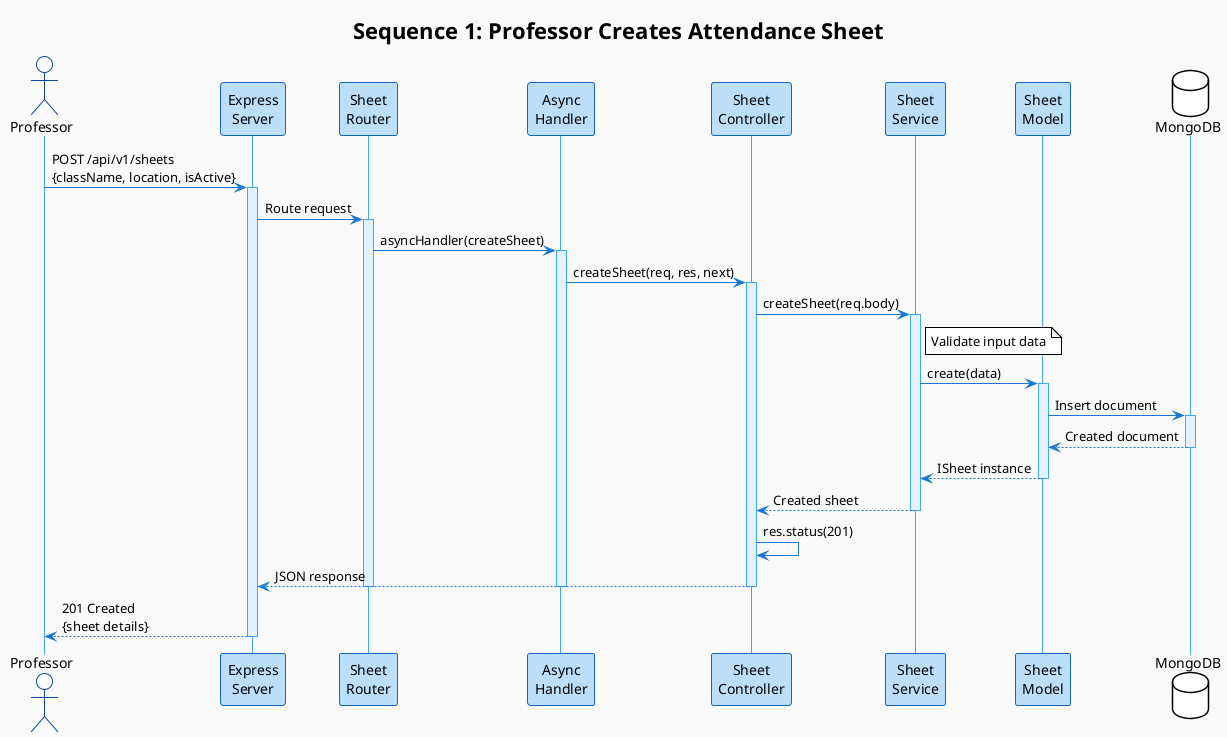 @startuml Create_Attendance_Sheet
!theme plain
skinparam backgroundColor #FAFAFA
skinparam sequence {
    ArrowColor #1976D2
    ActorBorderColor #0D47A1
    LifeLineBorderColor #42A5F5
    LifeLineBackgroundColor #E3F2FD
    ParticipantBorderColor #1565C0
    ParticipantBackgroundColor #BBDEFB
}

title Sequence 1: Professor Creates Attendance Sheet

actor Professor
participant "Express\nServer" as Express
participant "Sheet\nRouter" as Router
participant "Async\nHandler" as Async
participant "Sheet\nController" as Controller
participant "Sheet\nService" as Service
participant "Sheet\nModel" as Model
database MongoDB

Professor -> Express: POST /api/v1/sheets\n{className, location, isActive}
activate Express

Express -> Router: Route request
activate Router

Router -> Async: asyncHandler(createSheet)
activate Async

Async -> Controller: createSheet(req, res, next)
activate Controller

Controller -> Service: createSheet(req.body)
activate Service
note right of Service: Validate input data

Service -> Model: create(data)
activate Model

Model -> MongoDB: Insert document
activate MongoDB
MongoDB --> Model: Created document
deactivate MongoDB

Model --> Service: ISheet instance
deactivate Model

Service --> Controller: Created sheet
deactivate Service

Controller -> Controller: res.status(201)
Controller --> Express: JSON response
deactivate Controller
deactivate Async
deactivate Router

Express --> Professor: 201 Created\n{sheet details}
deactivate Express

@enduml